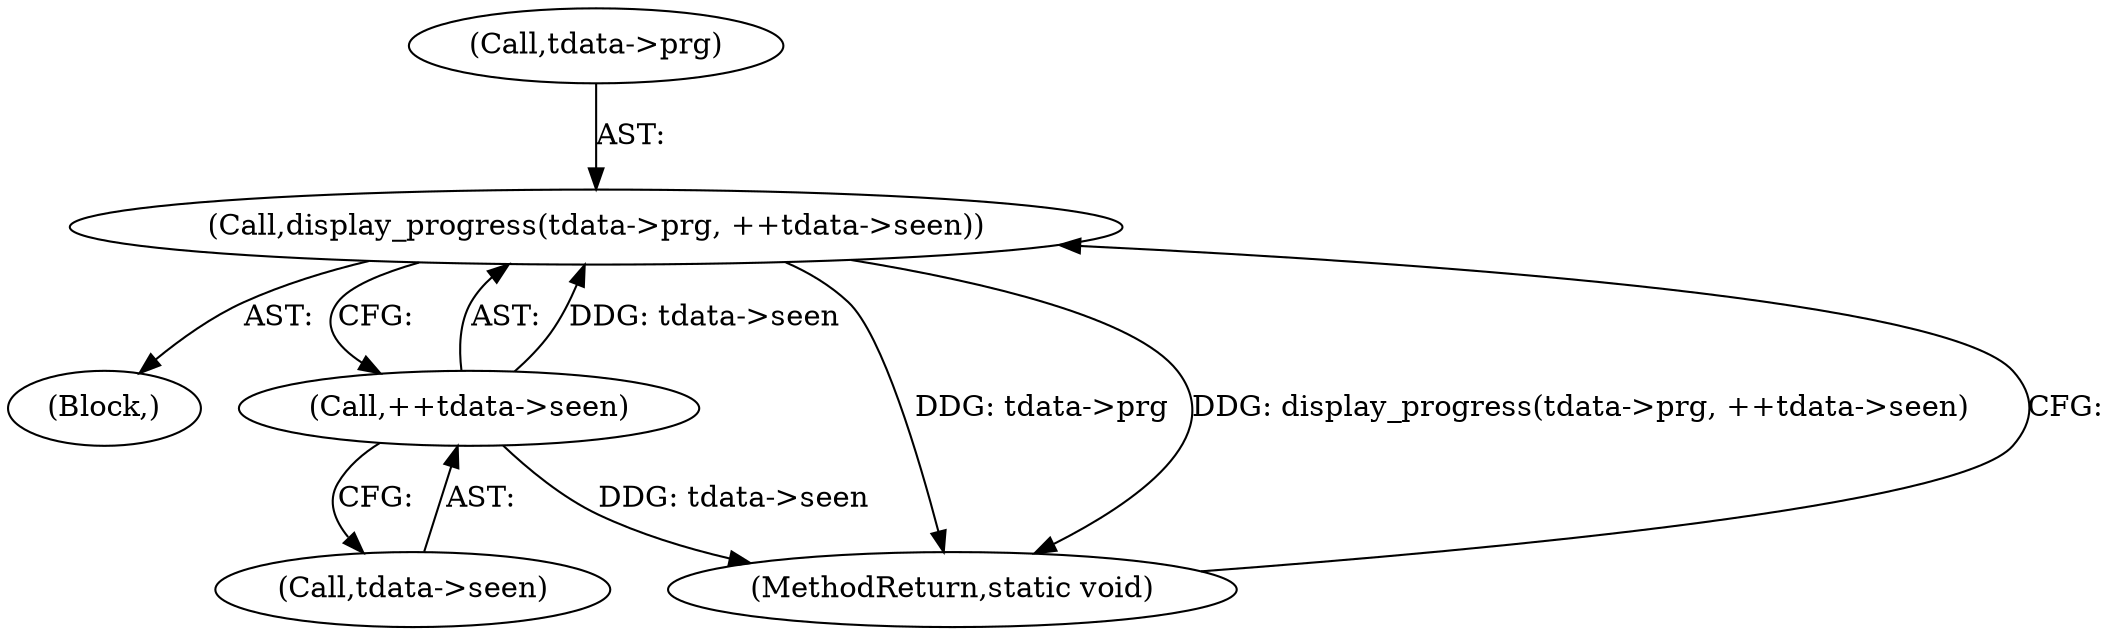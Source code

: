 digraph "0_git_de1e67d0703894cb6ea782e36abb63976ab07e60_8@pointer" {
"1000135" [label="(Call,display_progress(tdata->prg, ++tdata->seen))"];
"1000139" [label="(Call,++tdata->seen)"];
"1000135" [label="(Call,display_progress(tdata->prg, ++tdata->seen))"];
"1000105" [label="(Block,)"];
"1000136" [label="(Call,tdata->prg)"];
"1000143" [label="(MethodReturn,static void)"];
"1000140" [label="(Call,tdata->seen)"];
"1000139" [label="(Call,++tdata->seen)"];
"1000135" -> "1000105"  [label="AST: "];
"1000135" -> "1000139"  [label="CFG: "];
"1000136" -> "1000135"  [label="AST: "];
"1000139" -> "1000135"  [label="AST: "];
"1000143" -> "1000135"  [label="CFG: "];
"1000135" -> "1000143"  [label="DDG: tdata->prg"];
"1000135" -> "1000143"  [label="DDG: display_progress(tdata->prg, ++tdata->seen)"];
"1000139" -> "1000135"  [label="DDG: tdata->seen"];
"1000139" -> "1000140"  [label="CFG: "];
"1000140" -> "1000139"  [label="AST: "];
"1000139" -> "1000143"  [label="DDG: tdata->seen"];
}
